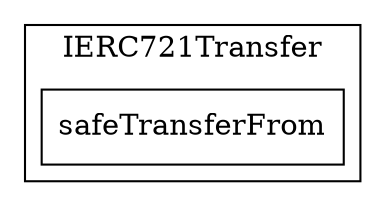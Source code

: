 strict digraph {
rankdir="LR"
node [shape=box]
subgraph cluster_160_IERC721Transfer {
label = "IERC721Transfer"
"160_safeTransferFrom" [label="safeTransferFrom"]
}subgraph cluster_solidity {
label = "[Solidity]"
}
}